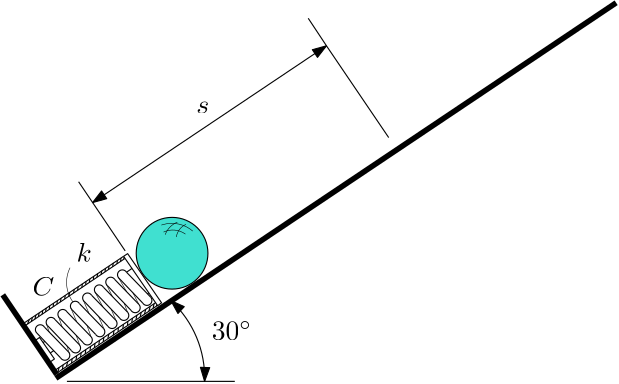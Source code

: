 <?xml version="1.0"?>
<!DOCTYPE ipe SYSTEM "ipe.dtd">
<ipe version="70212" creator="Ipe 7.2.13">
<info created="D:20200413145233" modified="D:20200413152056"/>
<ipestyle name="basic">
<symbol name="arrow/arc(spx)">
<path stroke="sym-stroke" fill="sym-stroke" pen="sym-pen">
0 0 m
-1 0.333 l
-1 -0.333 l
h
</path>
</symbol>
<symbol name="arrow/farc(spx)">
<path stroke="sym-stroke" fill="white" pen="sym-pen">
0 0 m
-1 0.333 l
-1 -0.333 l
h
</path>
</symbol>
<symbol name="arrow/ptarc(spx)">
<path stroke="sym-stroke" fill="sym-stroke" pen="sym-pen">
0 0 m
-1 0.333 l
-0.8 0 l
-1 -0.333 l
h
</path>
</symbol>
<symbol name="arrow/fptarc(spx)">
<path stroke="sym-stroke" fill="white" pen="sym-pen">
0 0 m
-1 0.333 l
-0.8 0 l
-1 -0.333 l
h
</path>
</symbol>
<symbol name="mark/circle(sx)" transformations="translations">
<path fill="sym-stroke">
0.6 0 0 0.6 0 0 e
0.4 0 0 0.4 0 0 e
</path>
</symbol>
<symbol name="mark/disk(sx)" transformations="translations">
<path fill="sym-stroke">
0.6 0 0 0.6 0 0 e
</path>
</symbol>
<symbol name="mark/fdisk(sfx)" transformations="translations">
<group>
<path fill="sym-fill">
0.5 0 0 0.5 0 0 e
</path>
<path fill="sym-stroke" fillrule="eofill">
0.6 0 0 0.6 0 0 e
0.4 0 0 0.4 0 0 e
</path>
</group>
</symbol>
<symbol name="mark/box(sx)" transformations="translations">
<path fill="sym-stroke" fillrule="eofill">
-0.6 -0.6 m
0.6 -0.6 l
0.6 0.6 l
-0.6 0.6 l
h
-0.4 -0.4 m
0.4 -0.4 l
0.4 0.4 l
-0.4 0.4 l
h
</path>
</symbol>
<symbol name="mark/square(sx)" transformations="translations">
<path fill="sym-stroke">
-0.6 -0.6 m
0.6 -0.6 l
0.6 0.6 l
-0.6 0.6 l
h
</path>
</symbol>
<symbol name="mark/fsquare(sfx)" transformations="translations">
<group>
<path fill="sym-fill">
-0.5 -0.5 m
0.5 -0.5 l
0.5 0.5 l
-0.5 0.5 l
h
</path>
<path fill="sym-stroke" fillrule="eofill">
-0.6 -0.6 m
0.6 -0.6 l
0.6 0.6 l
-0.6 0.6 l
h
-0.4 -0.4 m
0.4 -0.4 l
0.4 0.4 l
-0.4 0.4 l
h
</path>
</group>
</symbol>
<symbol name="mark/cross(sx)" transformations="translations">
<group>
<path fill="sym-stroke">
-0.43 -0.57 m
0.57 0.43 l
0.43 0.57 l
-0.57 -0.43 l
h
</path>
<path fill="sym-stroke">
-0.43 0.57 m
0.57 -0.43 l
0.43 -0.57 l
-0.57 0.43 l
h
</path>
</group>
</symbol>
<symbol name="arrow/fnormal(spx)">
<path stroke="sym-stroke" fill="white" pen="sym-pen">
0 0 m
-1 0.333 l
-1 -0.333 l
h
</path>
</symbol>
<symbol name="arrow/pointed(spx)">
<path stroke="sym-stroke" fill="sym-stroke" pen="sym-pen">
0 0 m
-1 0.333 l
-0.8 0 l
-1 -0.333 l
h
</path>
</symbol>
<symbol name="arrow/fpointed(spx)">
<path stroke="sym-stroke" fill="white" pen="sym-pen">
0 0 m
-1 0.333 l
-0.8 0 l
-1 -0.333 l
h
</path>
</symbol>
<symbol name="arrow/linear(spx)">
<path stroke="sym-stroke" pen="sym-pen">
-1 0.333 m
0 0 l
-1 -0.333 l
</path>
</symbol>
<symbol name="arrow/fdouble(spx)">
<path stroke="sym-stroke" fill="white" pen="sym-pen">
0 0 m
-1 0.333 l
-1 -0.333 l
h
-1 0 m
-2 0.333 l
-2 -0.333 l
h
</path>
</symbol>
<symbol name="arrow/double(spx)">
<path stroke="sym-stroke" fill="sym-stroke" pen="sym-pen">
0 0 m
-1 0.333 l
-1 -0.333 l
h
-1 0 m
-2 0.333 l
-2 -0.333 l
h
</path>
</symbol>
<pen name="heavier" value="0.8"/>
<pen name="fat" value="1.2"/>
<pen name="ultrafat" value="2"/>
<symbolsize name="large" value="5"/>
<symbolsize name="small" value="2"/>
<symbolsize name="tiny" value="1.1"/>
<arrowsize name="large" value="10"/>
<arrowsize name="small" value="5"/>
<arrowsize name="tiny" value="3"/>
<color name="red" value="1 0 0"/>
<color name="green" value="0 1 0"/>
<color name="blue" value="0 0 1"/>
<color name="yellow" value="1 1 0"/>
<color name="orange" value="1 0.647 0"/>
<color name="gold" value="1 0.843 0"/>
<color name="purple" value="0.627 0.125 0.941"/>
<color name="gray" value="0.745"/>
<color name="brown" value="0.647 0.165 0.165"/>
<color name="navy" value="0 0 0.502"/>
<color name="pink" value="1 0.753 0.796"/>
<color name="seagreen" value="0.18 0.545 0.341"/>
<color name="turquoise" value="0.251 0.878 0.816"/>
<color name="violet" value="0.933 0.51 0.933"/>
<color name="darkblue" value="0 0 0.545"/>
<color name="darkcyan" value="0 0.545 0.545"/>
<color name="darkgray" value="0.663"/>
<color name="darkgreen" value="0 0.392 0"/>
<color name="darkmagenta" value="0.545 0 0.545"/>
<color name="darkorange" value="1 0.549 0"/>
<color name="darkred" value="0.545 0 0"/>
<color name="lightblue" value="0.678 0.847 0.902"/>
<color name="lightcyan" value="0.878 1 1"/>
<color name="lightgray" value="0.827"/>
<color name="lightgreen" value="0.565 0.933 0.565"/>
<color name="lightyellow" value="1 1 0.878"/>
<dashstyle name="dashed" value="[4] 0"/>
<dashstyle name="dotted" value="[1 3] 0"/>
<dashstyle name="dash dotted" value="[4 2 1 2] 0"/>
<dashstyle name="dash dot dotted" value="[4 2 1 2 1 2] 0"/>
<textsize name="large" value="\large"/>
<textsize name="Large" value="\Large"/>
<textsize name="LARGE" value="\LARGE"/>
<textsize name="huge" value="\huge"/>
<textsize name="Huge" value="\Huge"/>
<textsize name="small" value="\small"/>
<textsize name="footnote" value="\footnotesize"/>
<textsize name="tiny" value="\tiny"/>
<textstyle name="center" begin="\begin{center}" end="\end{center}"/>
<textstyle name="itemize" begin="\begin{itemize}" end="\end{itemize}"/>
<textstyle name="item" begin="\begin{itemize}\item{}" end="\end{itemize}"/>
<gridsize name="4 pts" value="4"/>
<gridsize name="8 pts (~3 mm)" value="8"/>
<gridsize name="16 pts (~6 mm)" value="16"/>
<gridsize name="32 pts (~12 mm)" value="32"/>
<gridsize name="10 pts (~3.5 mm)" value="10"/>
<gridsize name="20 pts (~7 mm)" value="20"/>
<gridsize name="14 pts (~5 mm)" value="14"/>
<gridsize name="28 pts (~10 mm)" value="28"/>
<gridsize name="56 pts (~20 mm)" value="56"/>
<anglesize name="90 deg" value="90"/>
<anglesize name="60 deg" value="60"/>
<anglesize name="45 deg" value="45"/>
<anglesize name="30 deg" value="30"/>
<anglesize name="22.5 deg" value="22.5"/>
<opacity name="10%" value="0.1"/>
<opacity name="30%" value="0.3"/>
<opacity name="50%" value="0.5"/>
<opacity name="75%" value="0.75"/>
<tiling name="falling" angle="-60" step="4" width="1"/>
<tiling name="rising" angle="30" step="4" width="1"/>
</ipestyle>
<page>
<layer name="alpha"/>
<view layers="alpha" active="alpha"/>
<path layer="alpha" matrix="1 0 0 1 1.25886 -1.75805" stroke="black" pen="ultrafat">
212.77 336.337 m
414.467 471.499 l
</path>
<path matrix="1 0 0 1 -61.2269 20.8645" stroke="black">
279.237 312.587 m
339.675 312.587 l
</path>
<path matrix="1 0 0 1 -61.2269 20.8645" stroke="black" arrow="normal/small" rarrow="normal/small">
328.799 312.587 m
37.7834 0 0 37.7834 291.037 313.88 316.668 341.641 a
</path>
<path matrix="1 0 0 1 -100.579 -3.21609" stroke="black">
340.048 375.945 m
348.239 367.495 l
348.719 366.995 l
</path>
<path matrix="1 0 0 1 -100.579 -3.21609" stroke="black">
340.048 375.945 m
1.74676 0 0 1.74676 338.55 375.045 337.308 373.817 a
</path>
<path matrix="1 0 0 1 -100.579 -3.21609" stroke="black">
337.308 373.817 m
345.882 364.857 l
</path>
<path matrix="1 0 0 1 -100.579 -3.21609" stroke="black">
348.719 366.995 m
1.78391 0 0 -1.78391 347.4 365.794 345.882 364.857 a
</path>
<path matrix="1 0 0 1 -104.798 -5.84358" stroke="black">
340.048 375.945 m
348.239 367.495 l
348.719 366.995 l
</path>
<path matrix="1 0 0 1 -104.798 -5.84358" stroke="black">
340.048 375.945 m
1.74676 0 0 1.74676 338.55 375.045 337.308 373.817 a
</path>
<path matrix="1 0 0 1 -104.798 -5.84358" stroke="black">
337.308 373.817 m
345.882 364.857 l
</path>
<path matrix="1 0 0 1 -104.798 -5.84358" stroke="black">
348.719 366.995 m
1.78391 0 0 -1.78391 347.4 365.794 345.882 364.857 a
</path>
<path matrix="1 0 0 1 -108.898 -8.61755" stroke="black">
340.048 375.945 m
348.239 367.495 l
348.719 366.995 l
</path>
<path matrix="1 0 0 1 -108.898 -8.61755" stroke="black">
340.048 375.945 m
1.74676 0 0 1.74676 338.55 375.045 337.308 373.817 a
</path>
<path matrix="1 0 0 1 -108.898 -8.61755" stroke="black">
337.308 373.817 m
345.882 364.857 l
</path>
<path matrix="1 0 0 1 -108.898 -8.61755" stroke="black">
348.719 366.995 m
1.78391 0 0 -1.78391 347.4 365.794 345.882 364.857 a
</path>
<path matrix="1 0 0 1 -113.13 -11.5353" stroke="black">
340.048 375.945 m
348.239 367.495 l
348.719 366.995 l
</path>
<path matrix="1 0 0 1 -113.13 -11.5353" stroke="black">
340.048 375.945 m
1.74676 0 0 1.74676 338.55 375.045 337.308 373.817 a
</path>
<path matrix="1 0 0 1 -113.13 -11.5353" stroke="black">
337.308 373.817 m
345.882 364.857 l
</path>
<path matrix="1 0 0 1 -113.13 -11.5353" stroke="black">
348.719 366.995 m
1.78391 0 0 -1.78391 347.4 365.794 345.882 364.857 a
</path>
<path matrix="1 0 0 1 -117.53 -14.5061" stroke="black">
340.048 375.945 m
348.239 367.495 l
348.719 366.995 l
</path>
<path matrix="1 0 0 1 -117.53 -14.5061" stroke="black">
340.048 375.945 m
1.74676 0 0 1.74676 338.55 375.045 337.308 373.817 a
</path>
<path matrix="1 0 0 1 -117.53 -14.5061" stroke="black">
337.308 373.817 m
345.882 364.857 l
</path>
<path matrix="1 0 0 1 -117.53 -14.5061" stroke="black">
348.719 366.995 m
1.78391 0 0 -1.78391 347.4 365.794 345.882 364.857 a
</path>
<path matrix="1 0 0 1 -122.033 -17.4573" stroke="black">
340.048 375.945 m
348.239 367.495 l
348.719 366.995 l
</path>
<path matrix="1 0 0 1 -122.033 -17.4573" stroke="black">
340.048 375.945 m
1.74676 0 0 1.74676 338.55 375.045 337.308 373.817 a
</path>
<path matrix="1 0 0 1 -122.033 -17.4573" stroke="black">
337.308 373.817 m
345.882 364.857 l
</path>
<path matrix="1 0 0 1 -122.033 -17.4573" stroke="black">
348.719 366.995 m
1.78391 0 0 -1.78391 347.4 365.794 345.882 364.857 a
</path>
<path matrix="1 0 0 1 -126.262 -20.3156" stroke="black">
340.048 375.945 m
348.239 367.495 l
348.719 366.995 l
</path>
<path matrix="1 0 0 1 -126.262 -20.3156" stroke="black">
340.048 375.945 m
1.74676 0 0 1.74676 338.55 375.045 337.308 373.817 a
</path>
<path matrix="1 0 0 1 -126.262 -20.3156" stroke="black">
337.308 373.817 m
345.882 364.857 l
</path>
<path matrix="1 0 0 1 -126.262 -20.3156" stroke="black">
348.719 366.995 m
1.78391 0 0 -1.78391 347.4 365.794 345.882 364.857 a
</path>
<path matrix="1 0 0 1 -130.136 -22.9648" stroke="black">
340.048 375.945 m
348.239 367.495 l
348.719 366.995 l
</path>
<path matrix="1 0 0 1 -130.136 -22.9648" stroke="black">
340.048 375.945 m
1.74676 0 0 1.74676 338.55 375.045 337.308 373.817 a
</path>
<path matrix="1 0 0 1 -130.136 -22.9648" stroke="black">
337.308 373.817 m
345.882 364.857 l
</path>
<path matrix="1 0 0 1 -130.136 -22.9648" stroke="black">
348.719 366.995 m
1.78391 0 0 -1.78391 347.4 365.794 345.882 364.857 a
</path>
<path matrix="1 0 0 1 -96 0" stroke="black" pen="0.2">
332.454 370.962 m
335.576 365.638 l
</path>
<path matrix="1 0 0 1 -96 0" stroke="black" pen="0.2">
339.921 361.151 m
337.747 365.357 l
</path>
<path matrix="1 0 0 1 -96 0" stroke="black" pen="0.2">
328.218 368.366 m
330.389 363.986 l
</path>
<path matrix="1 0 0 1 -96 0" stroke="black" pen="0.2">
335.821 358.377 m
334.617 361.591 l
</path>
<path matrix="1 0 0 1 -96 0" stroke="black" pen="0.2">
324.088 365.65 m
326.969 360.23 l
</path>
<path matrix="1 0 0 1 -96 0" stroke="black" pen="0.2">
331.785 355.2 m
329.9 359.462 l
</path>
<path matrix="1 0 0 1 -96 0" stroke="black" pen="0.2">
319.868 362.707 m
322.019 357.828 l
</path>
<path matrix="1 0 0 1 -96 0" stroke="black" pen="0.2">
327.491 352.033 m
325.415 356.809 l
</path>
<path matrix="1 0 0 1 -96 0" stroke="black" pen="0.2">
315.447 359.781 m
317.562 354.828 l
</path>
<path matrix="1 0 0 1 -96 0" stroke="black" pen="0.2">
322.686 349.538 m
321.214 353.631 l
</path>
<path matrix="1 0 0 1 -96 0" stroke="black" pen="0.2">
318.666 346.4 m
317.331 350.031 l
</path>
<path matrix="1 0 0 1 -96 0" stroke="black" pen="0.2">
310.994 356.731 m
312.31 353.026 l
</path>
<path matrix="1 0 0 1 -96 0" stroke="black" pen="0.2">
314.85 343.647 m
313.996 346.239 l
</path>
<path matrix="1 0 0 1 -96 0" stroke="black" pen="0.2">
306.65 354.122 m
307.639 351.199 l
</path>
<path stroke="black">
211.994 340.448 m
213.513 341.51 l
208.16 349.252 l
206.77 348.285 l
</path>
<path matrix="1 0 0 1 -96 0" stroke="black">
308.014 343.678 m
309.253 344.498 l
</path>
<path matrix="1 0 0 1 -96 0" stroke="black">
305.437 347.406 m
306.05 347.845 l
</path>
<path stroke="black" pen="ultrafat">
214.317 335.955 m
194.919 364.601 l
</path>
<path stroke="black">
238.414 378.466 m
250.68 360.681 l
252.083 361.733 l
239.864 379.436 l
h
</path>
<path stroke="black">
239.469 372.729 m
241.413 374.105 l
</path>
<path stroke="black">
246.986 364.974 m
247.498 365.31 l
</path>
<path stroke="black" pen="0.2">
220.168 362.063 m
11.8678 0 0 -11.8678 229.754 369.059 219.14 374.369 a
</path>
<text transformations="translations" pos="221.457 376.528" stroke="black" type="label" width="5.5" height="6.918" depth="0" valign="baseline" style="math">k</text>
<path stroke="black">
250.517 360.72 m
214.457 336.508 l
</path>
<path stroke="black">
249.902 361.759 m
213.786 337.489 l
</path>
<path stroke="black">
238.314 378.422 m
202.136 354.169 l
202.161 354.199 l
</path>
<path stroke="black">
238.786 377.623 m
203.046 353.562 l
</path>
<path stroke="black">
203.844 354.093 m
204.455 355.704 l
204.455 355.704 l
</path>
<path stroke="black">
205.182 354.989 m
205.585 356.47 l
205.585 356.47 l
</path>
<path stroke="black">
206.507 355.872 m
206.845 357.366 l
206.845 357.366 l
</path>
<path stroke="black">
207.742 356.756 m
208.014 358.081 l
208.014 358.081 l
</path>
<path stroke="black">
209.106 357.639 m
209.288 358.964 l
209.288 358.964 l
</path>
<path stroke="black">
210.305 358.499 m
210.558 359.849 l
210.558 359.849 l
</path>
<path stroke="black">
211.634 359.363 m
211.802 360.636 l
211.802 360.636 l
</path>
<path stroke="black">
213.05 360.35 m
213.206 361.623 l
213.206 361.623 l
</path>
<path stroke="black">
214.42 361.222 m
214.57 362.492 l
214.57 362.492 l
</path>
<path stroke="black">
215.64 362.002 m
215.91 363.372 l
215.91 363.372 l
</path>
<path stroke="black">
217.179 363.152 m
217.439 364.382 l
217.439 364.382 l
</path>
<path stroke="black">
218.641 364.077 m
219.046 365.529 l
219.046 365.529 l
</path>
<path stroke="black">
220.397 365.243 m
220.627 366.533 l
220.617 366.533 l
</path>
<path stroke="black">
221.877 366.273 m
222.047 367.533 l
222.047 367.533 l
</path>
<path stroke="black">
223.387 367.223 m
223.557 368.543 l
223.557 368.543 l
</path>
<path stroke="black">
224.743 368.221 m
224.899 369.468 l
224.899 369.468 l
</path>
<path stroke="black">
226.09 369.079 m
226.26 370.369 l
226.26 370.369 l
</path>
<path stroke="black">
227.51 370.089 m
227.66 371.299 l
227.66 371.299 l
</path>
<path stroke="black">
228.842 370.933 m
229.092 372.313 l
229.092 372.313 l
</path>
<path stroke="black">
230.292 371.853 m
230.552 373.243 l
230.542 373.243 l
</path>
<path stroke="black">
231.692 372.885 m
231.902 374.155 l
231.902 374.155 l
</path>
<path stroke="black">
232.982 373.785 m
233.172 374.985 l
233.172 374.985 l
</path>
<path stroke="black">
234.45 374.701 m
234.69 375.991 l
234.67 375.971 l
</path>
<path stroke="black">
236.012 375.722 m
236.192 376.962 l
236.192 376.962 l
</path>
<path stroke="black">
237.342 376.702 m
237.472 377.842 l
237.472 377.842 l
</path>
<path stroke="black">
238.512 377.492 m
238.532 378.162 l
238.532 378.162 l
</path>
<path stroke="black">
214.833 336.958 m
215.188 338.494 l
215.188 338.494 l
</path>
<path stroke="black">
216.396 337.835 m
216.616 339.405 l
216.616 339.405 l
</path>
<path stroke="black">
217.856 338.845 m
218.266 340.485 l
218.266 340.485 l
</path>
<path stroke="black">
219.678 340.022 m
219.873 341.607 l
219.873 341.607 l
</path>
<path stroke="black">
221.289 341.152 m
221.536 342.698 l
221.536 342.698 l
</path>
<path stroke="black">
222.913 342.192 m
223.121 343.738 l
223.121 343.738 l
</path>
<path stroke="black">
224.599 343.274 m
224.799 344.904 l
224.799 344.904 l
</path>
<path stroke="black">
226.319 344.444 m
226.539 346.114 l
226.539 346.114 l
</path>
<path stroke="black">
227.916 345.564 m
228.116 347.144 l
228.116 347.144 l
</path>
<path stroke="black">
229.476 346.594 m
229.736 348.224 l
229.726 348.224 l
</path>
<path stroke="black">
231.076 347.681 m
231.297 349.266 l
231.297 349.266 l
</path>
<path stroke="black">
232.735 348.863 m
233.137 350.538 l
233.137 350.538 l
</path>
<path stroke="black">
234.709 350.045 m
234.93 351.656 l
234.93 351.656 l
</path>
<path stroke="black">
236.411 351.253 m
236.528 352.825 l
</path>
<path stroke="black">
238.106 352.372 m
238.379 354.022 l
238.379 354.022 l
</path>
<path stroke="black">
239.821 353.632 m
239.938 355.074 l
</path>
<path stroke="black">
241.333 354.566 m
241.623 356.206 l
241.623 356.206 l
</path>
<path stroke="black">
242.873 355.676 m
243.203 357.346 l
</path>
<path stroke="black">
244.383 356.616 m
244.763 358.376 l
</path>
<path stroke="black">
245.943 357.686 m
246.373 359.386 l
</path>
<path stroke="black">
247.517 358.709 m
248.007 360.499 l
</path>
<path stroke="black">
249.047 359.739 m
249.357 361.379 l
</path>
<path stroke="black">
250.277 360.569 m
250.367 361.099 l
250.367 361.099 l
</path>
<path stroke="black" fill="turquoise">
12.9089 0 0 12.9089 255.864 379.575 e
</path>
<text transformations="translations" pos="205.651 364.308" stroke="black" type="label" width="7.833" height="6.808" depth="0" valign="baseline" style="math">C</text>
<text matrix="1 0 0 1 -4.54402 -1.21715" transformations="translations" pos="274.653 349.51" stroke="black" type="label" width="14.543" height="6.86" depth="0" valign="baseline" style="math">30^{\circ}</text>
<path stroke="black" arrow="normal/small" rarrow="normal/small">
227.259 397.824 m
311.447 454.249 l
</path>
<path stroke="black">
238.984 380.424 m
222.217 405.308 l
</path>
<path stroke="black">
311.447 454.249 m
333.851 421.214 l
</path>
<path stroke="black">
311.447 454.249 m
304.881 464.16 l
</path>
<text transformations="translations" pos="264.541 429.923" stroke="black" type="label" width="4.67" height="4.289" depth="0" valign="baseline" style="math">s</text>
<path stroke="black" pen="0.2">
252.014 389.71 m
252.562 389.884 l
11.5395 0 0 -11.5395 255.783 378.803 263.32 387.541 a
</path>
<path stroke="black" pen="0.2">
252.8 387.194 m
7.7667 0 0 -7.7667 256.117 380.171 260.683 386.454 a
</path>
<path stroke="black" pen="0.2">
260.868 389.97 m
5.99599 0 0 5.99599 263.314 384.495 257.389 385.418 a
</path>
<path stroke="black" pen="0.2">
257.771 390.767 m
7.76133 0 0 7.76133 260.669 383.567 253.386 386.25 a
</path>
</page>
</ipe>
